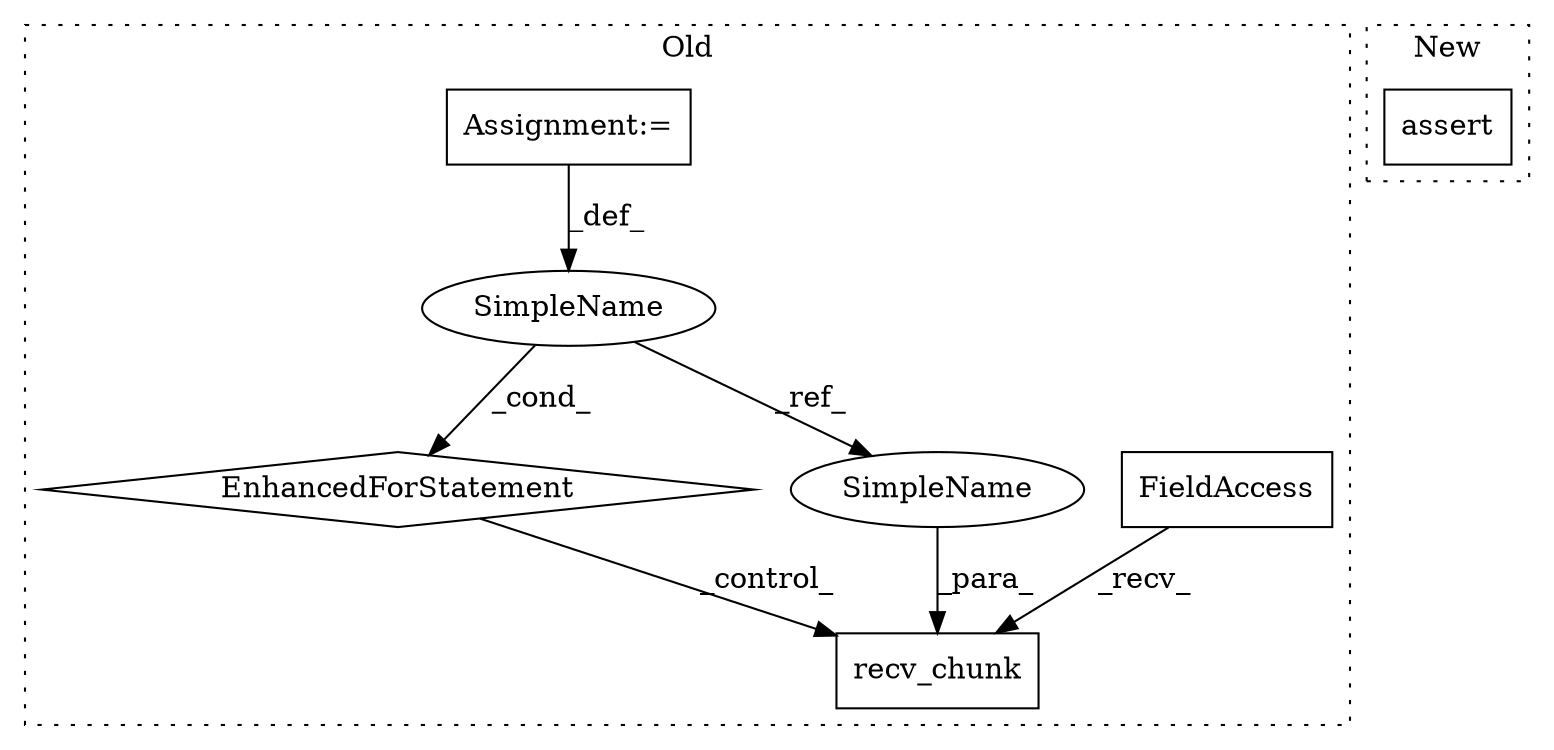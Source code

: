 digraph G {
subgraph cluster0 {
1 [label="recv_chunk" a="32" s="4744,4760" l="11,1" shape="box"];
3 [label="FieldAccess" a="22" s="4730" l="13" shape="box"];
4 [label="SimpleName" a="42" s="4678" l="5" shape="ellipse"];
5 [label="EnhancedForStatement" a="70" s="4617,4720" l="53,2" shape="diamond"];
6 [label="Assignment:=" a="7" s="4617,4720" l="53,2" shape="box"];
7 [label="SimpleName" a="42" s="4755" l="5" shape="ellipse"];
label = "Old";
style="dotted";
}
subgraph cluster1 {
2 [label="assert" a="32" s="6012,6073" l="12,1" shape="box"];
label = "New";
style="dotted";
}
3 -> 1 [label="_recv_"];
4 -> 5 [label="_cond_"];
4 -> 7 [label="_ref_"];
5 -> 1 [label="_control_"];
6 -> 4 [label="_def_"];
7 -> 1 [label="_para_"];
}